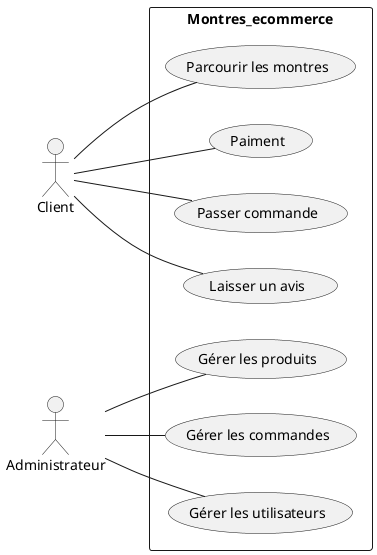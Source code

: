 @startuml Montres_ecommerce
left to right direction
actor Client
actor Administrateur

rectangle "Montres_ecommerce" {
  usecase "Parcourir les montres" as UC_Browse
  usecase "Paiment" as UC_Checkout
  usecase "Passer commande" as UC_Order
  usecase "Laisser un avis" as UC_Review
  usecase "Gérer les produits" as UC_ManageProducts
  usecase "Gérer les commandes" as UC_ManageOrders
  usecase "Gérer les utilisateurs" as UC_ManageUsers
}

Client -- UC_Browse
Client -- UC_Checkout
Client -- UC_Order
Client -- UC_Review

Administrateur -- UC_ManageProducts
Administrateur -- UC_ManageOrders
Administrateur -- UC_ManageUsers
@enduml
